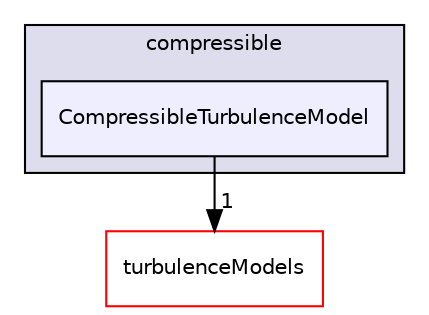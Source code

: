 digraph "src/TurbulenceModels/compressible/CompressibleTurbulenceModel" {
  bgcolor=transparent;
  compound=true
  node [ fontsize="10", fontname="Helvetica"];
  edge [ labelfontsize="10", labelfontname="Helvetica"];
  subgraph clusterdir_7904bc8e3270082a35070ba525b2d08a {
    graph [ bgcolor="#ddddee", pencolor="black", label="compressible" fontname="Helvetica", fontsize="10", URL="dir_7904bc8e3270082a35070ba525b2d08a.html"]
  dir_886aa8b6b628196a61d7d959f449a24d [shape=box, label="CompressibleTurbulenceModel", style="filled", fillcolor="#eeeeff", pencolor="black", URL="dir_886aa8b6b628196a61d7d959f449a24d.html"];
  }
  dir_a3dc37bcacf99bb6122ed819dac99f09 [shape=box label="turbulenceModels" color="red" URL="dir_a3dc37bcacf99bb6122ed819dac99f09.html"];
  dir_886aa8b6b628196a61d7d959f449a24d->dir_a3dc37bcacf99bb6122ed819dac99f09 [headlabel="1", labeldistance=1.5 headhref="dir_003056_000754.html"];
}
